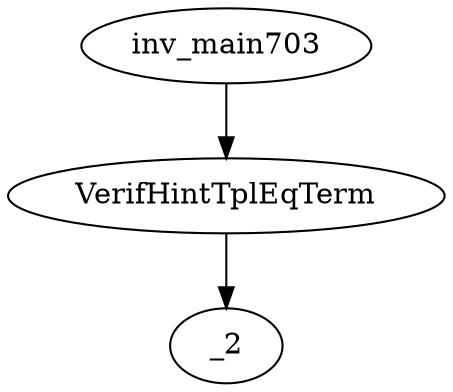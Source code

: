 digraph dag {
0 [label="inv_main703"];
1 [label="VerifHintTplEqTerm"];
2 [label="_2"];
0->1
1 -> 2
}
